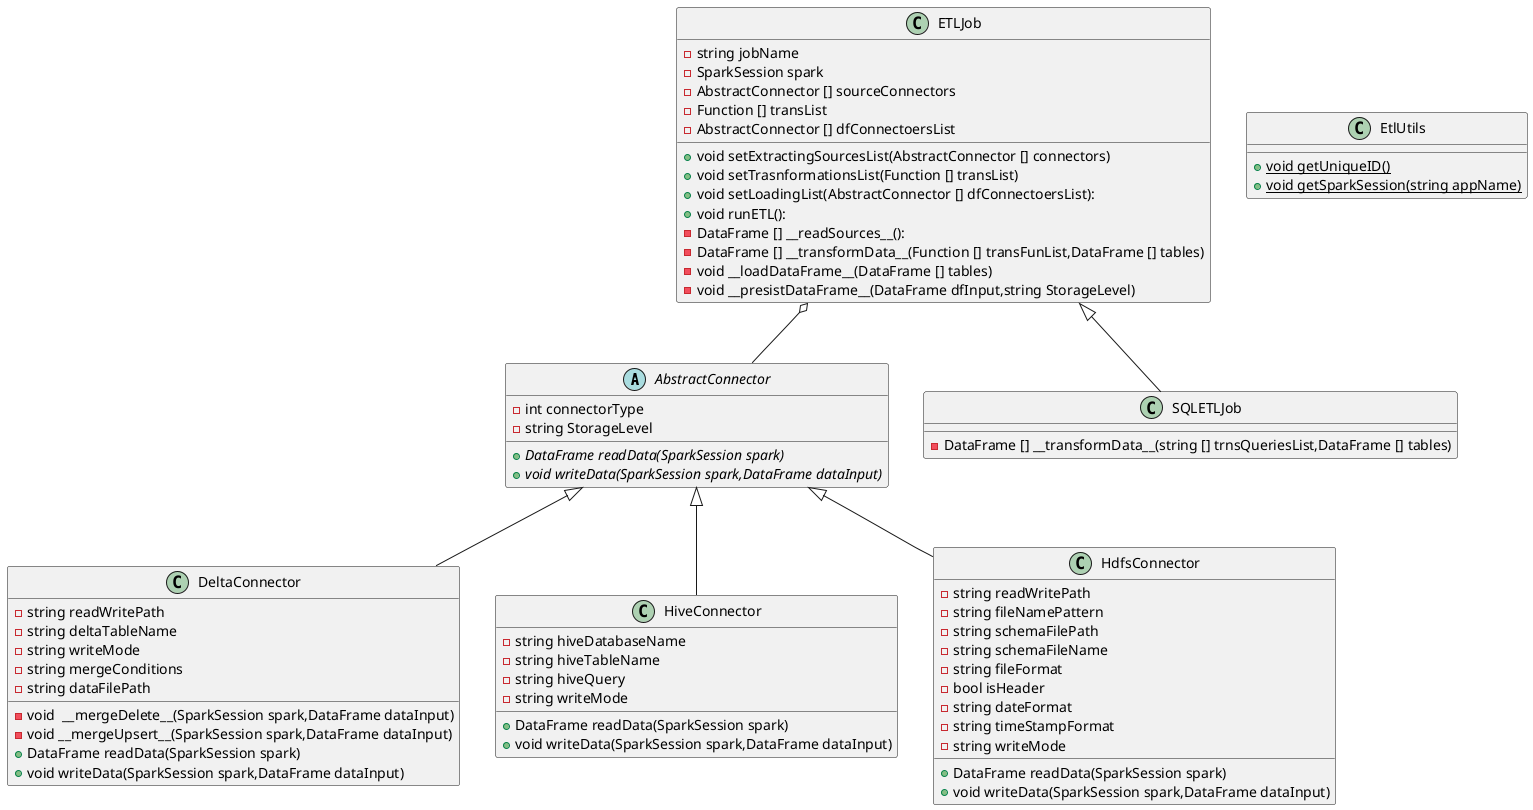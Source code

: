 @startuml
'!theme toy
'https://plantuml.com/class-diagram

abstract class AbstractConnector{
    -int connectorType
    -string StorageLevel
    +{abstract}DataFrame readData(SparkSession spark)
    +{abstract}void writeData(SparkSession spark,DataFrame dataInput)
}
class DeltaConnector{
    -string readWritePath
    -string deltaTableName
    -string writeMode
    -string mergeConditions
    -string dataFilePath
    -void  __mergeDelete__(SparkSession spark,DataFrame dataInput)
    -void __mergeUpsert__(SparkSession spark,DataFrame dataInput)
    +DataFrame readData(SparkSession spark)
    +void writeData(SparkSession spark,DataFrame dataInput)
}
class HiveConnector{
    -string hiveDatabaseName
    -string hiveTableName
    -string hiveQuery
    -string writeMode
    +DataFrame readData(SparkSession spark)
    +void writeData(SparkSession spark,DataFrame dataInput)
}
class HdfsConnector{
    -string readWritePath
    -string fileNamePattern
    -string schemaFilePath
    -string schemaFileName
    -string fileFormat
    -bool isHeader
    -string dateFormat
    -string timeStampFormat
    -string writeMode
    +DataFrame readData(SparkSession spark)
    +void writeData(SparkSession spark,DataFrame dataInput)
}
AbstractConnector <|-- DeltaConnector
AbstractConnector <|-- HiveConnector
AbstractConnector <|-- HdfsConnector

class ETLJob {
    -string jobName
    -SparkSession spark
    -AbstractConnector [] sourceConnectors
    -Function [] transList
    -AbstractConnector [] dfConnectoersList
    +void setExtractingSourcesList(AbstractConnector [] connectors)
    +void setTrasnformationsList(Function [] transList)
    +void setLoadingList(AbstractConnector [] dfConnectoersList):
    +void runETL():
    -DataFrame [] __readSources__():
    -DataFrame [] __transformData__(Function [] transFunList,DataFrame [] tables)
    -void __loadDataFrame__(DataFrame [] tables)
    -void __presistDataFrame__(DataFrame dfInput,string StorageLevel)
}

class SQLETLJob{
    -DataFrame [] __transformData__(string [] trnsQueriesList,DataFrame [] tables)
}

ETLJob <|-- SQLETLJob
ETLJob o-- AbstractConnector

class EtlUtils{
    +{static} void getUniqueID()
    +{static} void getSparkSession(string appName)
}
@enduml